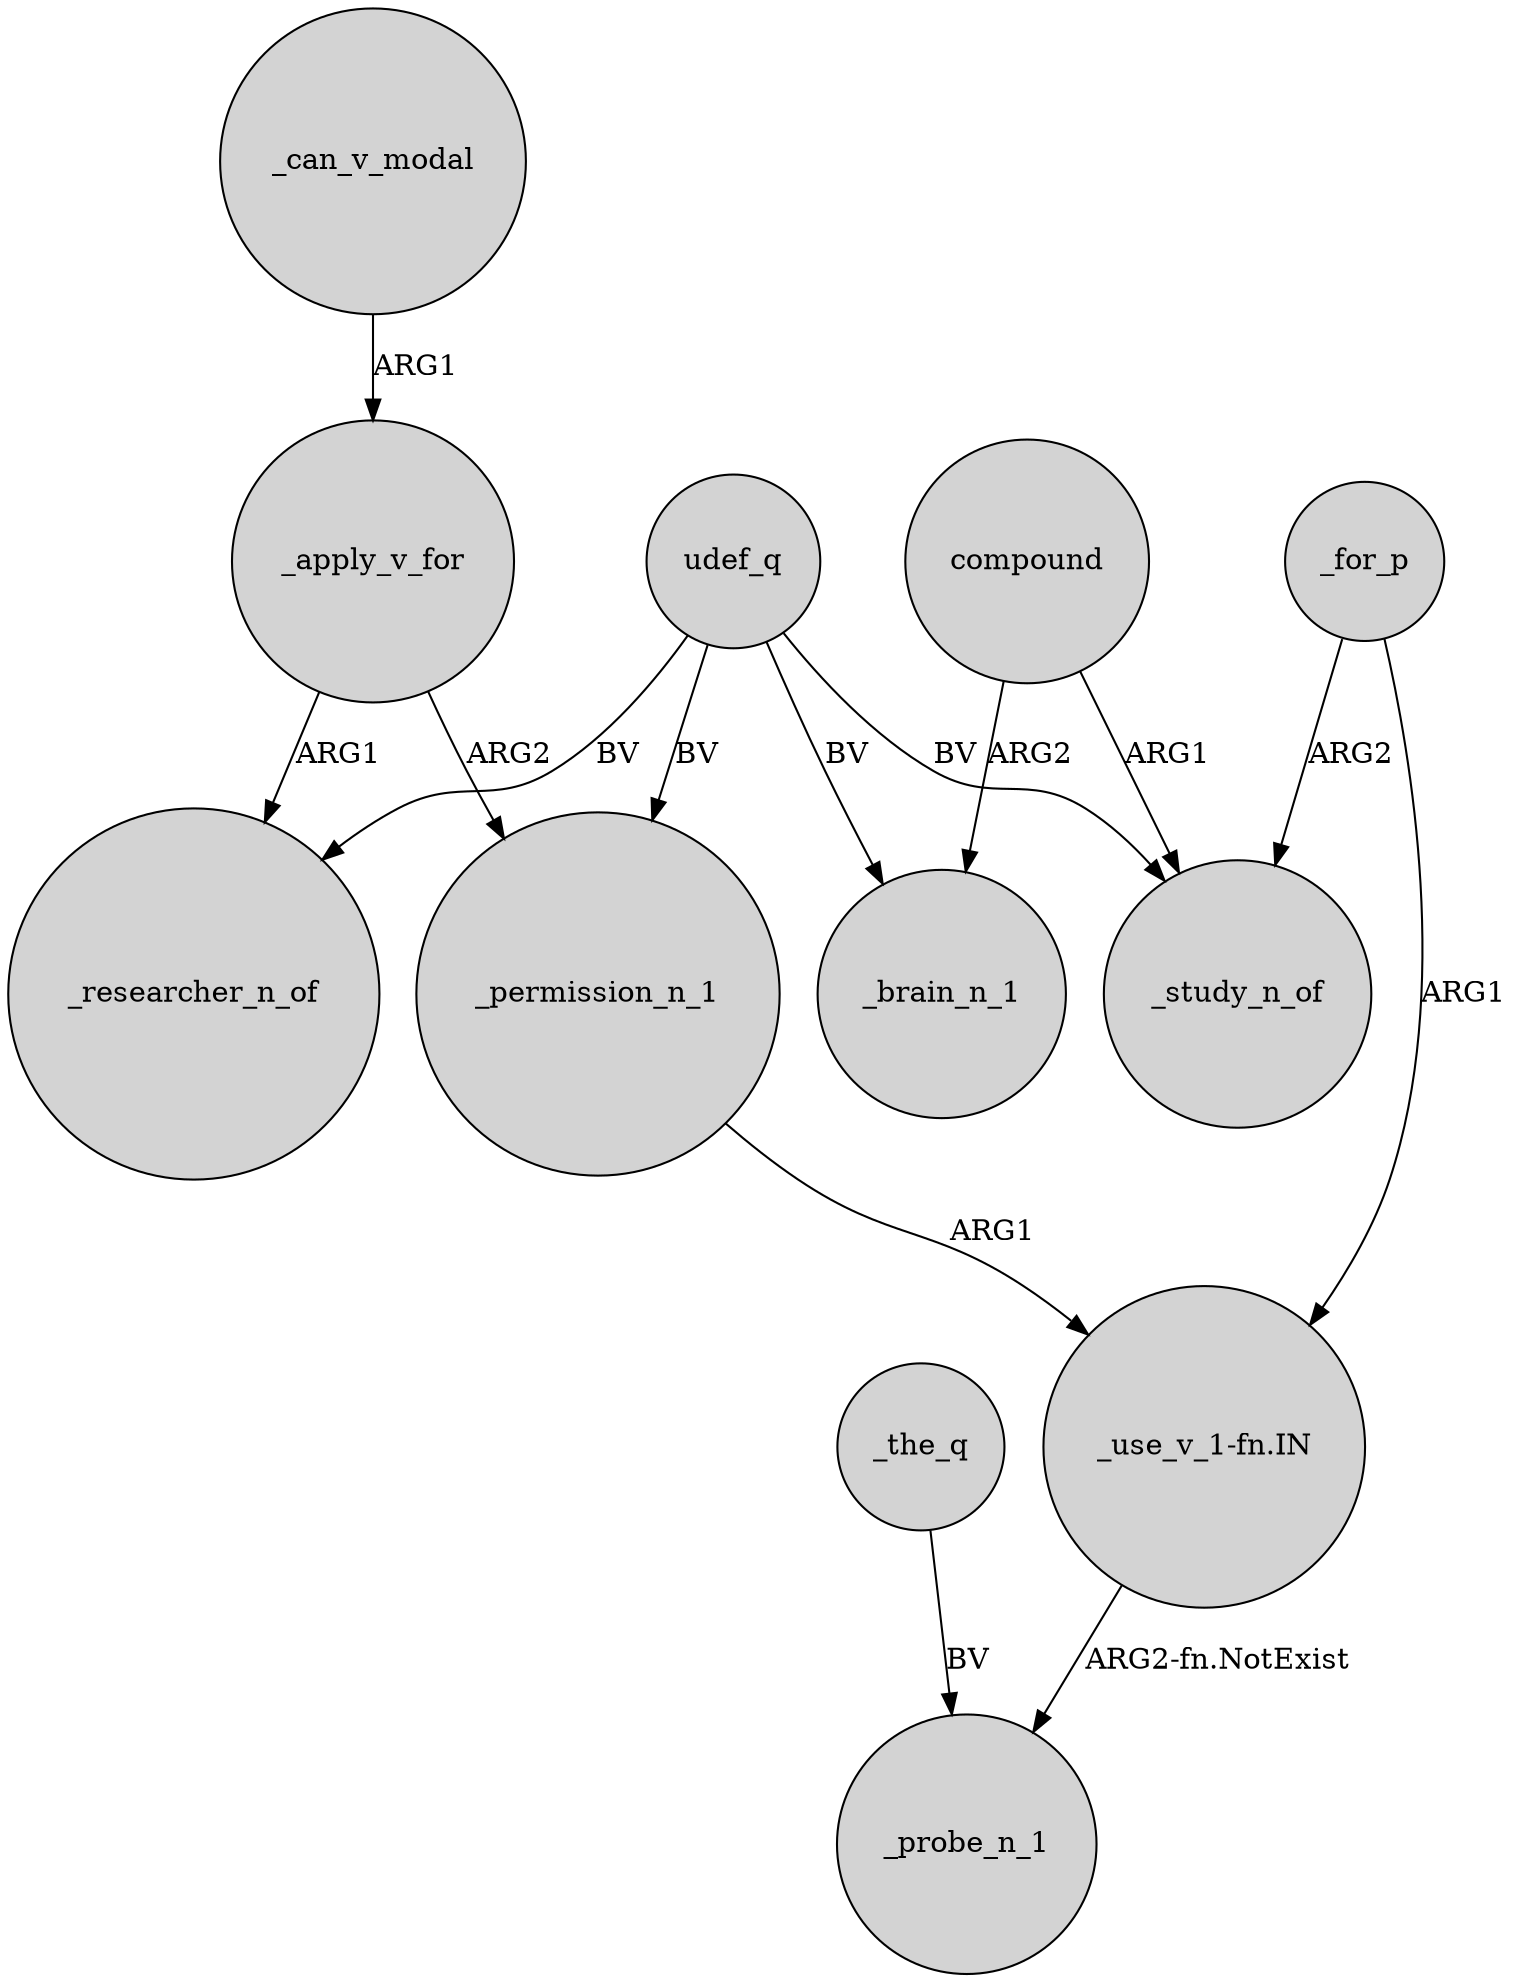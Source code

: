 digraph {
	node [shape=circle style=filled]
	_the_q -> _probe_n_1 [label=BV]
	compound -> _brain_n_1 [label=ARG2]
	_permission_n_1 -> "_use_v_1-fn.IN" [label=ARG1]
	_for_p -> "_use_v_1-fn.IN" [label=ARG1]
	_apply_v_for -> _permission_n_1 [label=ARG2]
	udef_q -> _researcher_n_of [label=BV]
	udef_q -> _permission_n_1 [label=BV]
	_for_p -> _study_n_of [label=ARG2]
	udef_q -> _brain_n_1 [label=BV]
	udef_q -> _study_n_of [label=BV]
	"_use_v_1-fn.IN" -> _probe_n_1 [label="ARG2-fn.NotExist"]
	_can_v_modal -> _apply_v_for [label=ARG1]
	compound -> _study_n_of [label=ARG1]
	_apply_v_for -> _researcher_n_of [label=ARG1]
}
